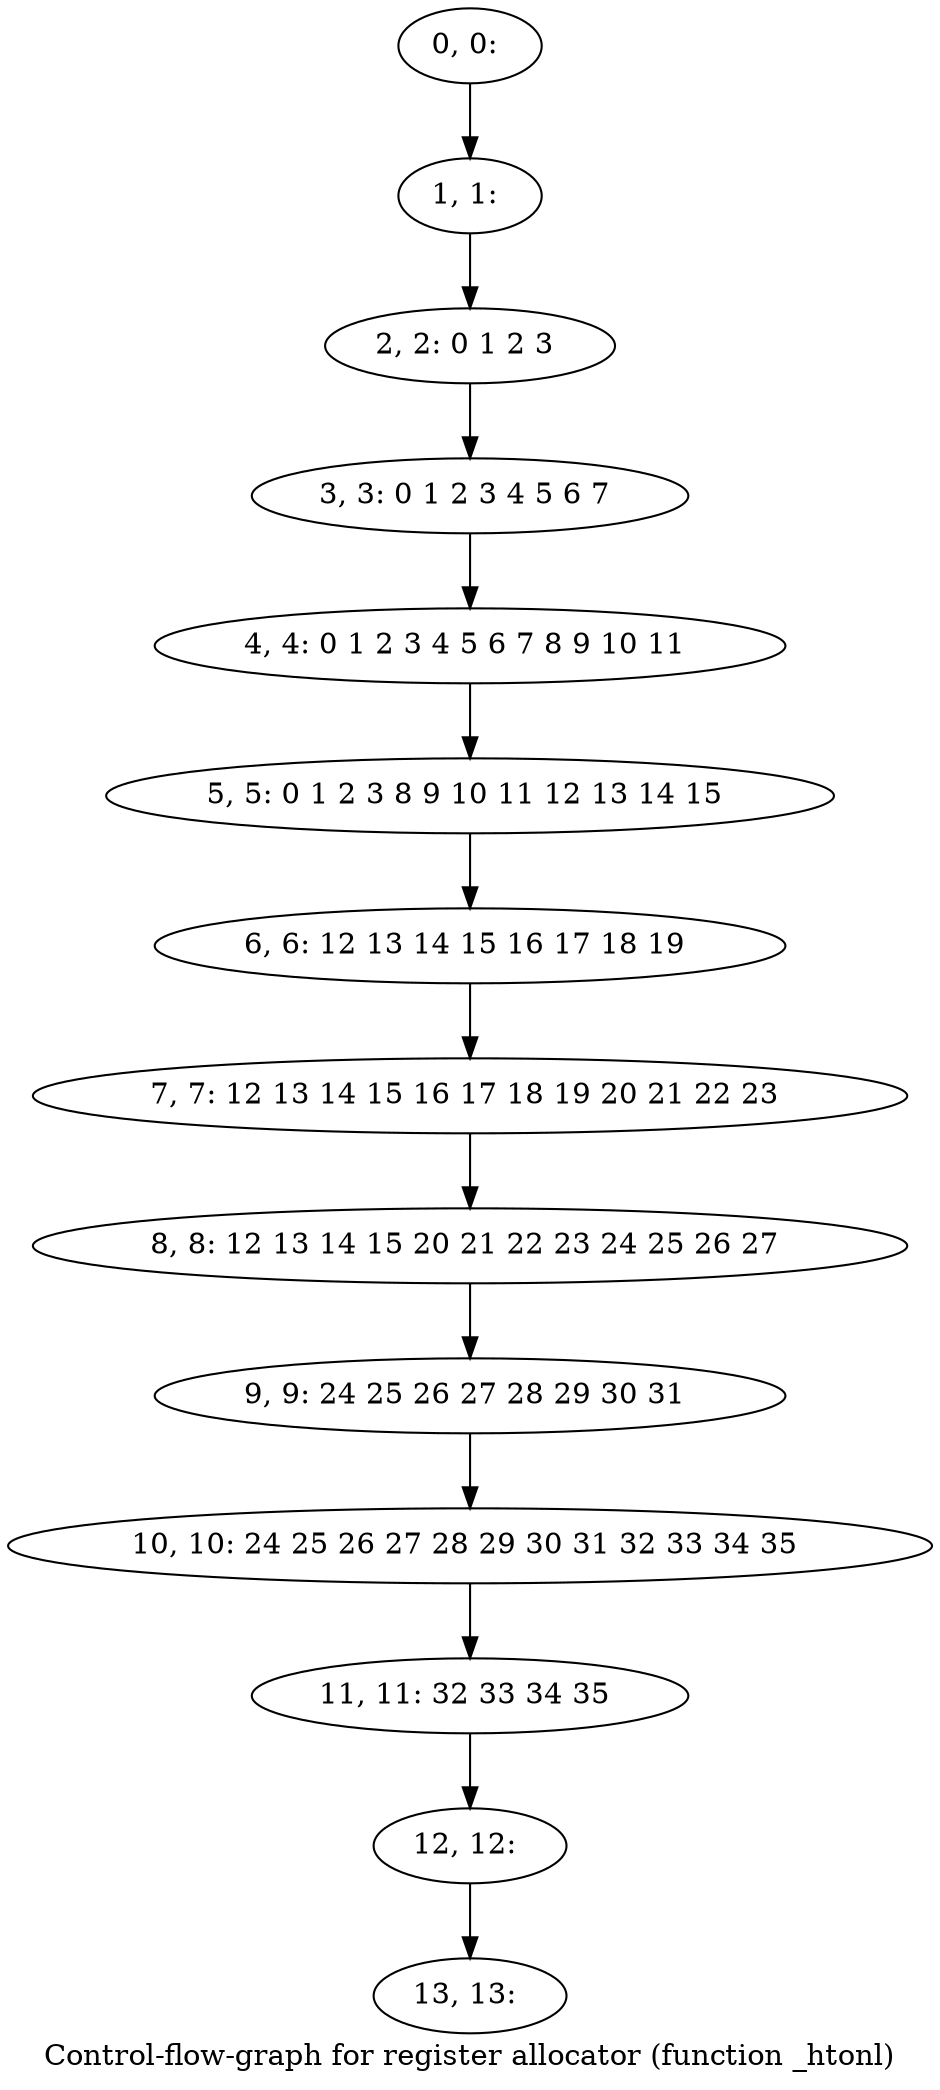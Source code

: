 digraph G {
graph [label="Control-flow-graph for register allocator (function _htonl)"]
0[label="0, 0: "];
1[label="1, 1: "];
2[label="2, 2: 0 1 2 3 "];
3[label="3, 3: 0 1 2 3 4 5 6 7 "];
4[label="4, 4: 0 1 2 3 4 5 6 7 8 9 10 11 "];
5[label="5, 5: 0 1 2 3 8 9 10 11 12 13 14 15 "];
6[label="6, 6: 12 13 14 15 16 17 18 19 "];
7[label="7, 7: 12 13 14 15 16 17 18 19 20 21 22 23 "];
8[label="8, 8: 12 13 14 15 20 21 22 23 24 25 26 27 "];
9[label="9, 9: 24 25 26 27 28 29 30 31 "];
10[label="10, 10: 24 25 26 27 28 29 30 31 32 33 34 35 "];
11[label="11, 11: 32 33 34 35 "];
12[label="12, 12: "];
13[label="13, 13: "];
0->1 ;
1->2 ;
2->3 ;
3->4 ;
4->5 ;
5->6 ;
6->7 ;
7->8 ;
8->9 ;
9->10 ;
10->11 ;
11->12 ;
12->13 ;
}
